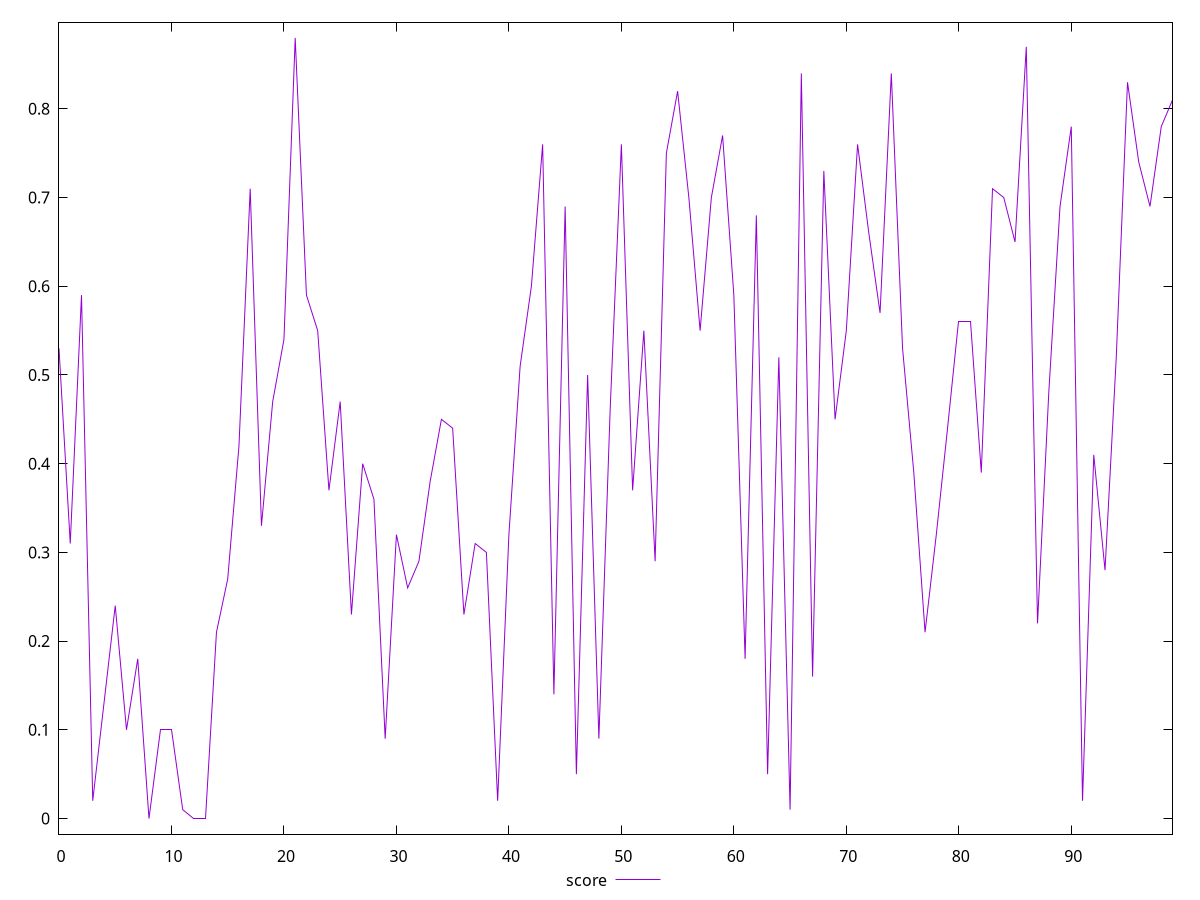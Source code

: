 reset

$score <<EOF
0 0.53
1 0.31
2 0.59
3 0.02
4 0.13
5 0.24
6 0.1
7 0.18
8 0
9 0.1
10 0.1
11 0.01
12 0
13 0
14 0.21
15 0.27
16 0.42
17 0.71
18 0.33
19 0.47
20 0.54
21 0.88
22 0.59
23 0.55
24 0.37
25 0.47
26 0.23
27 0.4
28 0.36
29 0.09
30 0.32
31 0.26
32 0.29
33 0.38
34 0.45
35 0.44
36 0.23
37 0.31
38 0.3
39 0.02
40 0.32
41 0.51
42 0.6
43 0.76
44 0.14
45 0.69
46 0.05
47 0.5
48 0.09
49 0.46
50 0.76
51 0.37
52 0.55
53 0.29
54 0.75
55 0.82
56 0.7
57 0.55
58 0.7
59 0.77
60 0.59
61 0.18
62 0.68
63 0.05
64 0.52
65 0.01
66 0.84
67 0.16
68 0.73
69 0.45
70 0.55
71 0.76
72 0.66
73 0.57
74 0.84
75 0.53
76 0.39
77 0.21
78 0.32
79 0.44
80 0.56
81 0.56
82 0.39
83 0.71
84 0.7
85 0.65
86 0.87
87 0.22
88 0.48
89 0.69
90 0.78
91 0.02
92 0.41
93 0.28
94 0.52
95 0.83
96 0.74
97 0.69
98 0.78
99 0.81
EOF

set key outside below
set xrange [0:99]
set yrange [-0.0176:0.8976]
set trange [-0.0176:0.8976]
set terminal svg size 640, 500 enhanced background rgb 'white'
set output "reprap/estimated-input-latency/samples/pages+cached+noexternal+nomedia+nocss/score/values.svg"

plot $score title "score" with line

reset
